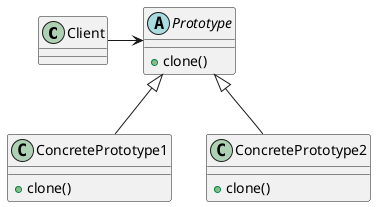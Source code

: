 @startuml
class Client
abstract Prototype {
    + clone()
}
class ConcretePrototype1 {
    + clone()
}
class ConcretePrototype2 {
    + clone()
}
Prototype <-left- Client
Prototype <|-- ConcretePrototype1
Prototype <|-- ConcretePrototype2
@enduml